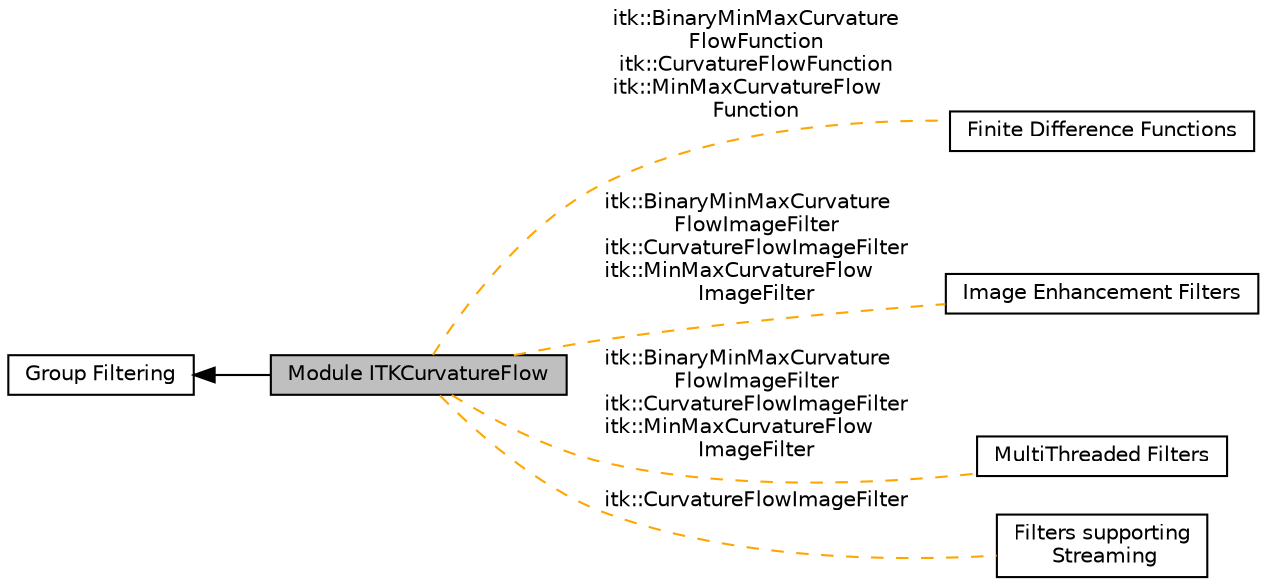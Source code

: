 digraph "Module ITKCurvatureFlow"
{
  edge [fontname="Helvetica",fontsize="10",labelfontname="Helvetica",labelfontsize="10"];
  node [fontname="Helvetica",fontsize="10",shape=box];
  rankdir=LR;
  Node3 [label="Finite Difference Functions",height=0.2,width=0.4,color="black", fillcolor="white", style="filled",URL="$group__FiniteDifferenceFunctions.html",tooltip=" "];
  Node2 [label="Group Filtering",height=0.2,width=0.4,color="black", fillcolor="white", style="filled",URL="$group__Group-Filtering.html",tooltip=" "];
  Node1 [label="Module ITKCurvatureFlow",height=0.2,width=0.4,color="black", fillcolor="grey75", style="filled", fontcolor="black",tooltip=" "];
  Node4 [label="Image Enhancement Filters",height=0.2,width=0.4,color="black", fillcolor="white", style="filled",URL="$group__ImageEnhancement.html",tooltip=" "];
  Node5 [label="MultiThreaded Filters",height=0.2,width=0.4,color="black", fillcolor="white", style="filled",URL="$group__MultiThreaded.html",tooltip=" "];
  Node6 [label="Filters supporting\l Streaming",height=0.2,width=0.4,color="black", fillcolor="white", style="filled",URL="$group__Streamed.html",tooltip=" "];
  Node2->Node1 [shape=plaintext, dir="back", style="solid"];
  Node1->Node3 [shape=plaintext, label="itk::BinaryMinMaxCurvature\lFlowFunction\nitk::CurvatureFlowFunction\nitk::MinMaxCurvatureFlow\lFunction", color="orange", dir="none", style="dashed"];
  Node1->Node4 [shape=plaintext, label="itk::BinaryMinMaxCurvature\lFlowImageFilter\nitk::CurvatureFlowImageFilter\nitk::MinMaxCurvatureFlow\lImageFilter", color="orange", dir="none", style="dashed"];
  Node1->Node5 [shape=plaintext, label="itk::BinaryMinMaxCurvature\lFlowImageFilter\nitk::CurvatureFlowImageFilter\nitk::MinMaxCurvatureFlow\lImageFilter", color="orange", dir="none", style="dashed"];
  Node1->Node6 [shape=plaintext, label="itk::CurvatureFlowImageFilter", color="orange", dir="none", style="dashed"];
}
